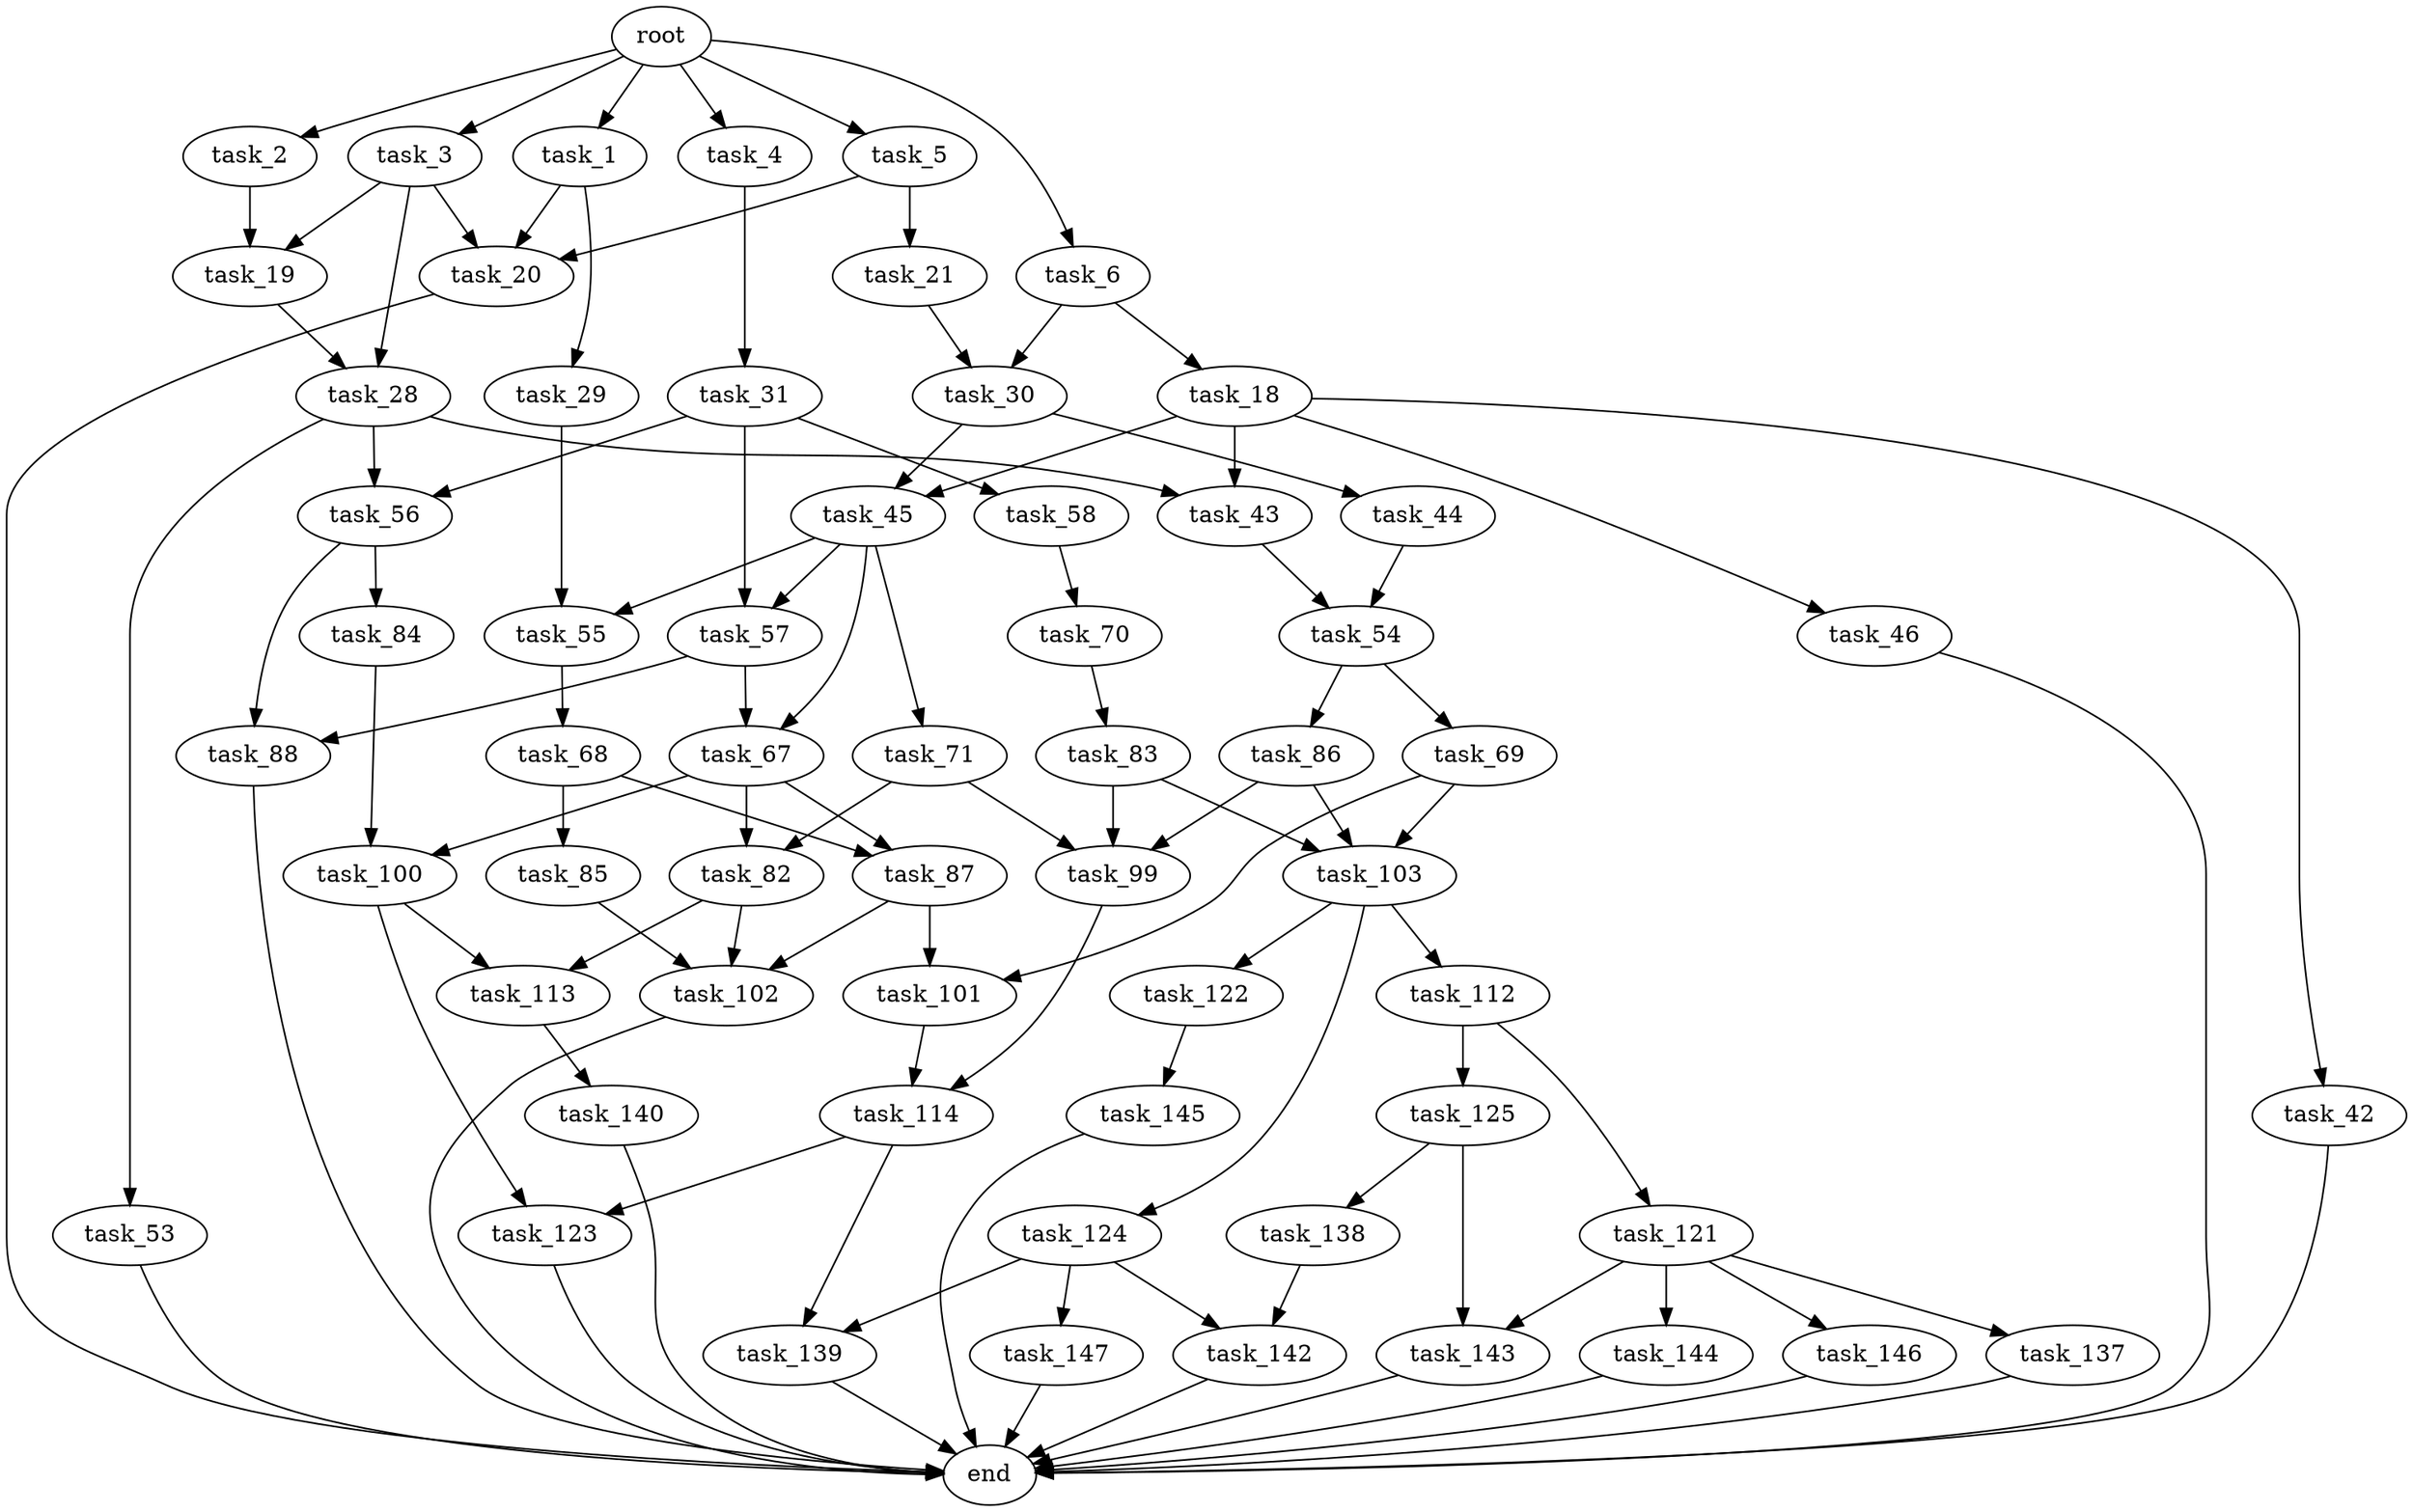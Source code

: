 digraph G {
  root [size="0.000000"];
  task_1 [size="86743223927.000000"];
  task_2 [size="782757789696.000000"];
  task_3 [size="43752449918.000000"];
  task_4 [size="27724703600.000000"];
  task_5 [size="8589934592.000000"];
  task_6 [size="684132634174.000000"];
  task_18 [size="8589934592.000000"];
  task_19 [size="27948484968.000000"];
  task_20 [size="13989593421.000000"];
  task_21 [size="690733151398.000000"];
  task_28 [size="584546475117.000000"];
  task_29 [size="2781416808.000000"];
  task_30 [size="331172731648.000000"];
  task_31 [size="368293445632.000000"];
  task_42 [size="6321640310.000000"];
  task_43 [size="2846241431.000000"];
  task_44 [size="124941504311.000000"];
  task_45 [size="11234986042.000000"];
  task_46 [size="338175240.000000"];
  task_53 [size="8793293259.000000"];
  task_54 [size="14051561443.000000"];
  task_55 [size="224395280142.000000"];
  task_56 [size="513006839302.000000"];
  task_57 [size="782757789696.000000"];
  task_58 [size="100195331502.000000"];
  task_67 [size="28991029248.000000"];
  task_68 [size="132008594461.000000"];
  task_69 [size="549755813888.000000"];
  task_70 [size="893240924.000000"];
  task_71 [size="68719476736.000000"];
  task_82 [size="22147411001.000000"];
  task_83 [size="885964602224.000000"];
  task_84 [size="58344387433.000000"];
  task_85 [size="10776020033.000000"];
  task_86 [size="2330611023.000000"];
  task_87 [size="28991029248.000000"];
  task_88 [size="1073741824000.000000"];
  task_99 [size="231928233984.000000"];
  task_100 [size="231928233984.000000"];
  task_101 [size="782757789696.000000"];
  task_102 [size="8042139856.000000"];
  task_103 [size="12668841049.000000"];
  task_112 [size="1073741824000.000000"];
  task_113 [size="108683733250.000000"];
  task_114 [size="368293445632.000000"];
  task_121 [size="3310203836.000000"];
  task_122 [size="14418298882.000000"];
  task_123 [size="100363494302.000000"];
  task_124 [size="8589934592.000000"];
  task_125 [size="231928233984.000000"];
  task_137 [size="782757789696.000000"];
  task_138 [size="902114633964.000000"];
  task_139 [size="881368633.000000"];
  task_140 [size="930013605842.000000"];
  task_142 [size="212112144534.000000"];
  task_143 [size="278230144174.000000"];
  task_144 [size="42644206876.000000"];
  task_145 [size="8836214546.000000"];
  task_146 [size="11965523722.000000"];
  task_147 [size="368293445632.000000"];
  end [size="0.000000"];

  root -> task_1 [size="1.000000"];
  root -> task_2 [size="1.000000"];
  root -> task_3 [size="1.000000"];
  root -> task_4 [size="1.000000"];
  root -> task_5 [size="1.000000"];
  root -> task_6 [size="1.000000"];
  task_1 -> task_20 [size="75497472.000000"];
  task_1 -> task_29 [size="75497472.000000"];
  task_2 -> task_19 [size="679477248.000000"];
  task_3 -> task_19 [size="75497472.000000"];
  task_3 -> task_20 [size="75497472.000000"];
  task_3 -> task_28 [size="75497472.000000"];
  task_4 -> task_31 [size="679477248.000000"];
  task_5 -> task_20 [size="33554432.000000"];
  task_5 -> task_21 [size="33554432.000000"];
  task_6 -> task_18 [size="838860800.000000"];
  task_6 -> task_30 [size="838860800.000000"];
  task_18 -> task_42 [size="33554432.000000"];
  task_18 -> task_43 [size="33554432.000000"];
  task_18 -> task_45 [size="33554432.000000"];
  task_18 -> task_46 [size="33554432.000000"];
  task_19 -> task_28 [size="536870912.000000"];
  task_20 -> end [size="1.000000"];
  task_21 -> task_30 [size="679477248.000000"];
  task_28 -> task_43 [size="411041792.000000"];
  task_28 -> task_53 [size="411041792.000000"];
  task_28 -> task_56 [size="411041792.000000"];
  task_29 -> task_55 [size="75497472.000000"];
  task_30 -> task_44 [size="679477248.000000"];
  task_30 -> task_45 [size="679477248.000000"];
  task_31 -> task_56 [size="411041792.000000"];
  task_31 -> task_57 [size="411041792.000000"];
  task_31 -> task_58 [size="411041792.000000"];
  task_42 -> end [size="1.000000"];
  task_43 -> task_54 [size="75497472.000000"];
  task_44 -> task_54 [size="209715200.000000"];
  task_45 -> task_55 [size="838860800.000000"];
  task_45 -> task_57 [size="838860800.000000"];
  task_45 -> task_67 [size="838860800.000000"];
  task_45 -> task_71 [size="838860800.000000"];
  task_46 -> end [size="1.000000"];
  task_53 -> end [size="1.000000"];
  task_54 -> task_69 [size="301989888.000000"];
  task_54 -> task_86 [size="301989888.000000"];
  task_55 -> task_68 [size="209715200.000000"];
  task_56 -> task_84 [size="411041792.000000"];
  task_56 -> task_88 [size="411041792.000000"];
  task_57 -> task_67 [size="679477248.000000"];
  task_57 -> task_88 [size="679477248.000000"];
  task_58 -> task_70 [size="209715200.000000"];
  task_67 -> task_82 [size="75497472.000000"];
  task_67 -> task_87 [size="75497472.000000"];
  task_67 -> task_100 [size="75497472.000000"];
  task_68 -> task_85 [size="134217728.000000"];
  task_68 -> task_87 [size="134217728.000000"];
  task_69 -> task_101 [size="536870912.000000"];
  task_69 -> task_103 [size="536870912.000000"];
  task_70 -> task_83 [size="75497472.000000"];
  task_71 -> task_82 [size="134217728.000000"];
  task_71 -> task_99 [size="134217728.000000"];
  task_82 -> task_102 [size="411041792.000000"];
  task_82 -> task_113 [size="411041792.000000"];
  task_83 -> task_99 [size="838860800.000000"];
  task_83 -> task_103 [size="838860800.000000"];
  task_84 -> task_100 [size="134217728.000000"];
  task_85 -> task_102 [size="411041792.000000"];
  task_86 -> task_99 [size="134217728.000000"];
  task_86 -> task_103 [size="134217728.000000"];
  task_87 -> task_101 [size="75497472.000000"];
  task_87 -> task_102 [size="75497472.000000"];
  task_88 -> end [size="1.000000"];
  task_99 -> task_114 [size="301989888.000000"];
  task_100 -> task_113 [size="301989888.000000"];
  task_100 -> task_123 [size="301989888.000000"];
  task_101 -> task_114 [size="679477248.000000"];
  task_102 -> end [size="1.000000"];
  task_103 -> task_112 [size="33554432.000000"];
  task_103 -> task_122 [size="33554432.000000"];
  task_103 -> task_124 [size="33554432.000000"];
  task_112 -> task_121 [size="838860800.000000"];
  task_112 -> task_125 [size="838860800.000000"];
  task_113 -> task_140 [size="134217728.000000"];
  task_114 -> task_123 [size="411041792.000000"];
  task_114 -> task_139 [size="411041792.000000"];
  task_121 -> task_137 [size="301989888.000000"];
  task_121 -> task_143 [size="301989888.000000"];
  task_121 -> task_144 [size="301989888.000000"];
  task_121 -> task_146 [size="301989888.000000"];
  task_122 -> task_145 [size="75497472.000000"];
  task_123 -> end [size="1.000000"];
  task_124 -> task_139 [size="33554432.000000"];
  task_124 -> task_142 [size="33554432.000000"];
  task_124 -> task_147 [size="33554432.000000"];
  task_125 -> task_138 [size="301989888.000000"];
  task_125 -> task_143 [size="301989888.000000"];
  task_137 -> end [size="1.000000"];
  task_138 -> task_142 [size="838860800.000000"];
  task_139 -> end [size="1.000000"];
  task_140 -> end [size="1.000000"];
  task_142 -> end [size="1.000000"];
  task_143 -> end [size="1.000000"];
  task_144 -> end [size="1.000000"];
  task_145 -> end [size="1.000000"];
  task_146 -> end [size="1.000000"];
  task_147 -> end [size="1.000000"];
}
